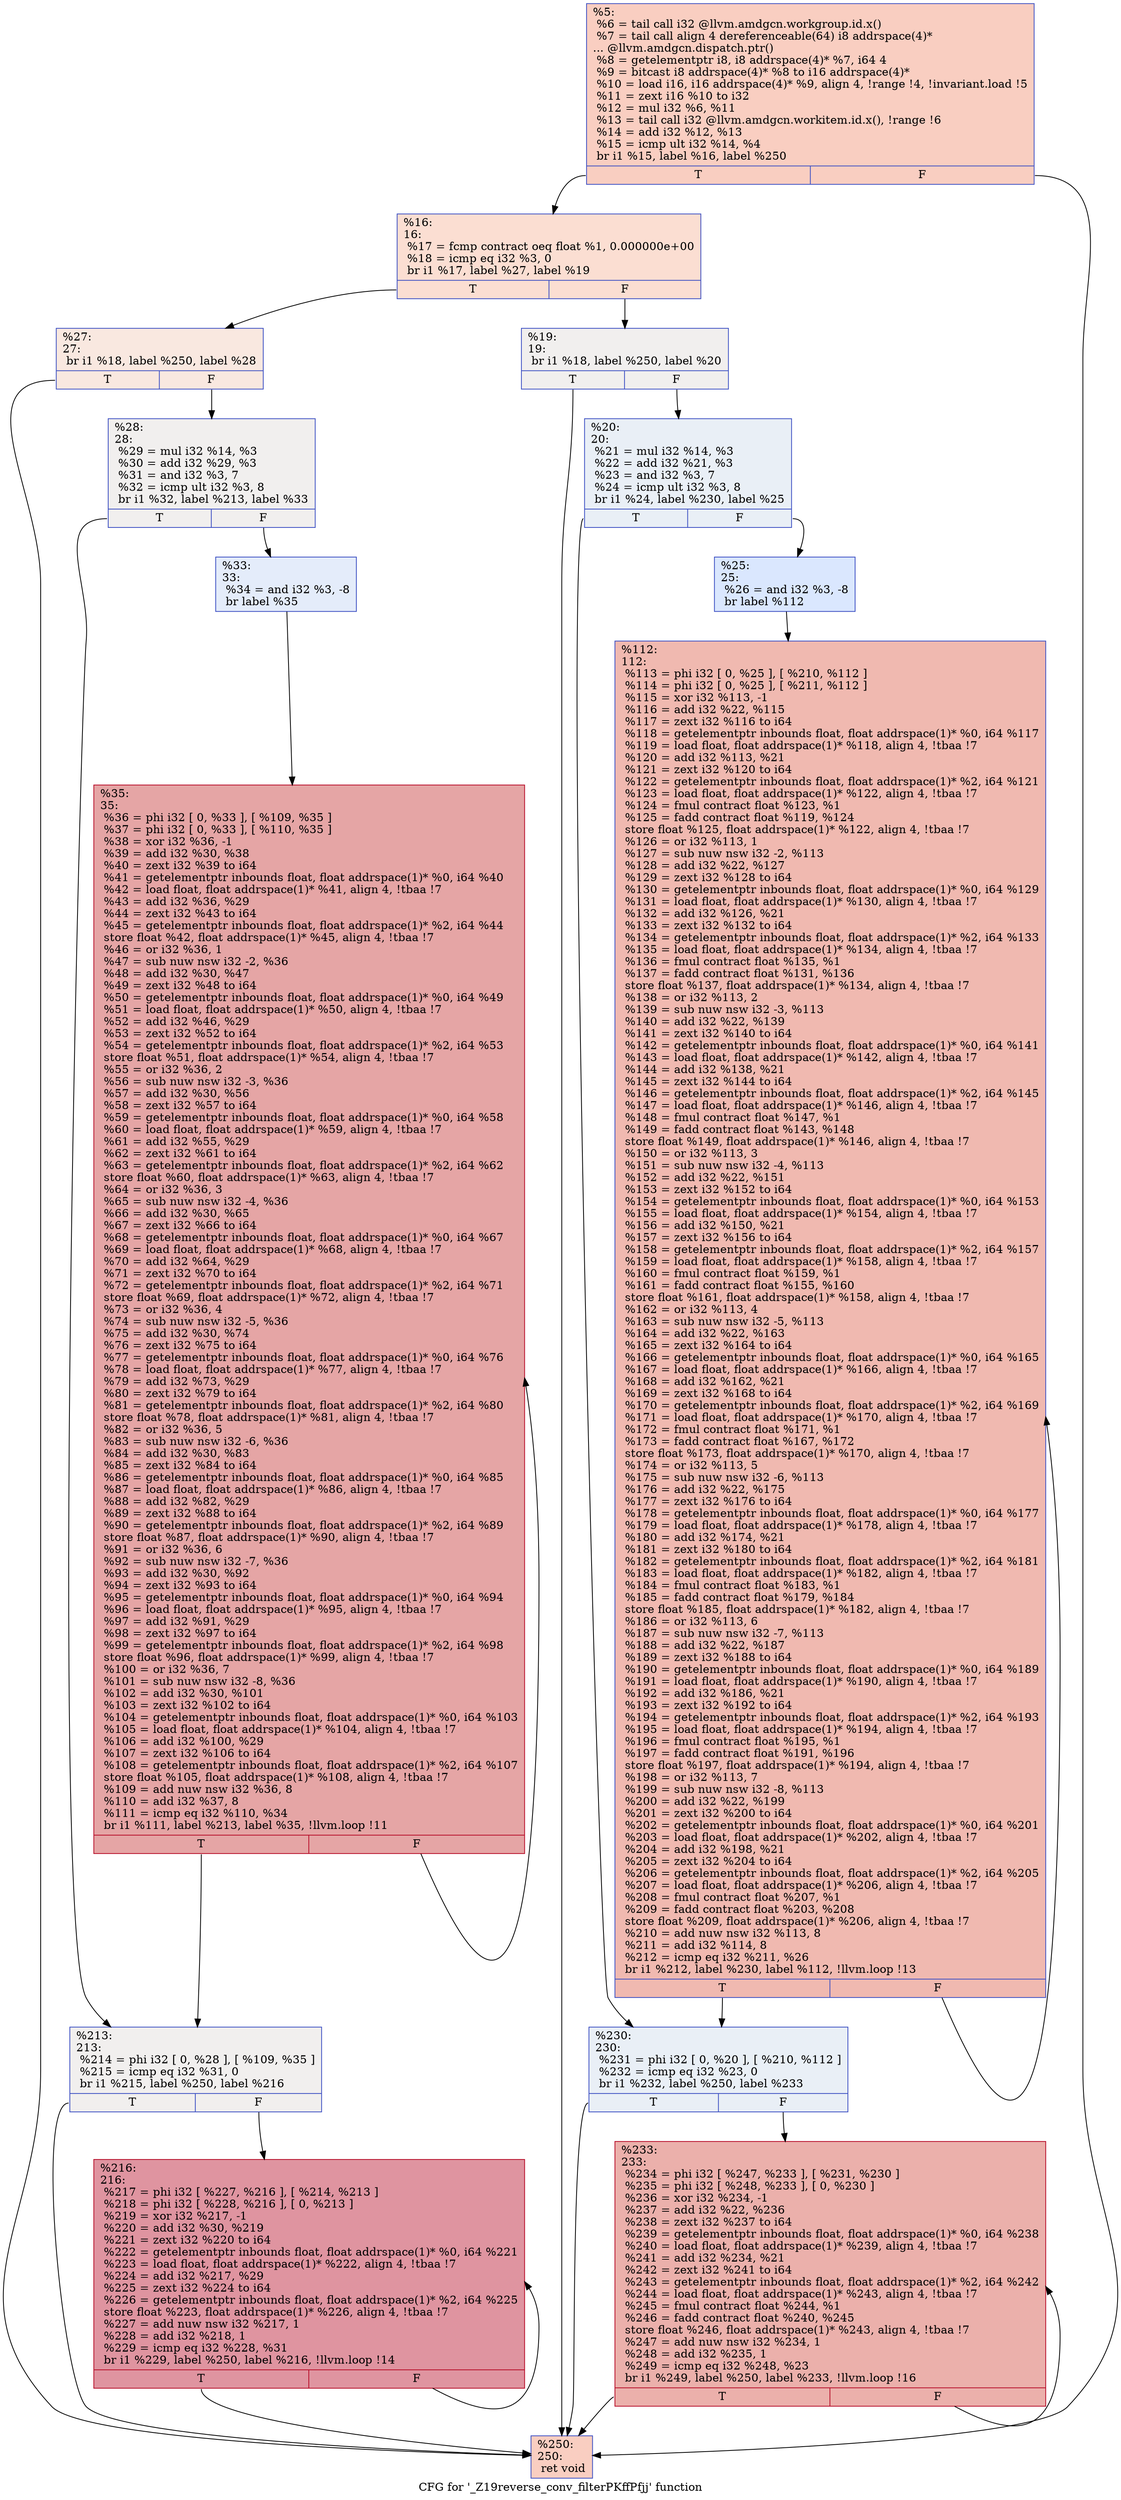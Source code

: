 digraph "CFG for '_Z19reverse_conv_filterPKffPfjj' function" {
	label="CFG for '_Z19reverse_conv_filterPKffPfjj' function";

	Node0x4c44d10 [shape=record,color="#3d50c3ff", style=filled, fillcolor="#f2907270",label="{%5:\l  %6 = tail call i32 @llvm.amdgcn.workgroup.id.x()\l  %7 = tail call align 4 dereferenceable(64) i8 addrspace(4)*\l... @llvm.amdgcn.dispatch.ptr()\l  %8 = getelementptr i8, i8 addrspace(4)* %7, i64 4\l  %9 = bitcast i8 addrspace(4)* %8 to i16 addrspace(4)*\l  %10 = load i16, i16 addrspace(4)* %9, align 4, !range !4, !invariant.load !5\l  %11 = zext i16 %10 to i32\l  %12 = mul i32 %6, %11\l  %13 = tail call i32 @llvm.amdgcn.workitem.id.x(), !range !6\l  %14 = add i32 %12, %13\l  %15 = icmp ult i32 %14, %4\l  br i1 %15, label %16, label %250\l|{<s0>T|<s1>F}}"];
	Node0x4c44d10:s0 -> Node0x4c46bd0;
	Node0x4c44d10:s1 -> Node0x4c46c60;
	Node0x4c46bd0 [shape=record,color="#3d50c3ff", style=filled, fillcolor="#f7b59970",label="{%16:\l16:                                               \l  %17 = fcmp contract oeq float %1, 0.000000e+00\l  %18 = icmp eq i32 %3, 0\l  br i1 %17, label %27, label %19\l|{<s0>T|<s1>F}}"];
	Node0x4c46bd0:s0 -> Node0x4c47950;
	Node0x4c46bd0:s1 -> Node0x4c479e0;
	Node0x4c479e0 [shape=record,color="#3d50c3ff", style=filled, fillcolor="#e0dbd870",label="{%19:\l19:                                               \l  br i1 %18, label %250, label %20\l|{<s0>T|<s1>F}}"];
	Node0x4c479e0:s0 -> Node0x4c46c60;
	Node0x4c479e0:s1 -> Node0x4c47b20;
	Node0x4c47b20 [shape=record,color="#3d50c3ff", style=filled, fillcolor="#cedaeb70",label="{%20:\l20:                                               \l  %21 = mul i32 %14, %3\l  %22 = add i32 %21, %3\l  %23 = and i32 %3, 7\l  %24 = icmp ult i32 %3, 8\l  br i1 %24, label %230, label %25\l|{<s0>T|<s1>F}}"];
	Node0x4c47b20:s0 -> Node0x4c47ec0;
	Node0x4c47b20:s1 -> Node0x4c47f10;
	Node0x4c47f10 [shape=record,color="#3d50c3ff", style=filled, fillcolor="#abc8fd70",label="{%25:\l25:                                               \l  %26 = and i32 %3, -8\l  br label %112\l}"];
	Node0x4c47f10 -> Node0x4c48110;
	Node0x4c47950 [shape=record,color="#3d50c3ff", style=filled, fillcolor="#f1ccb870",label="{%27:\l27:                                               \l  br i1 %18, label %250, label %28\l|{<s0>T|<s1>F}}"];
	Node0x4c47950:s0 -> Node0x4c46c60;
	Node0x4c47950:s1 -> Node0x4c481d0;
	Node0x4c481d0 [shape=record,color="#3d50c3ff", style=filled, fillcolor="#e0dbd870",label="{%28:\l28:                                               \l  %29 = mul i32 %14, %3\l  %30 = add i32 %29, %3\l  %31 = and i32 %3, 7\l  %32 = icmp ult i32 %3, 8\l  br i1 %32, label %213, label %33\l|{<s0>T|<s1>F}}"];
	Node0x4c481d0:s0 -> Node0x4c46da0;
	Node0x4c481d0:s1 -> Node0x4c46df0;
	Node0x4c46df0 [shape=record,color="#3d50c3ff", style=filled, fillcolor="#c1d4f470",label="{%33:\l33:                                               \l  %34 = and i32 %3, -8\l  br label %35\l}"];
	Node0x4c46df0 -> Node0x4c48860;
	Node0x4c48860 [shape=record,color="#b70d28ff", style=filled, fillcolor="#c5333470",label="{%35:\l35:                                               \l  %36 = phi i32 [ 0, %33 ], [ %109, %35 ]\l  %37 = phi i32 [ 0, %33 ], [ %110, %35 ]\l  %38 = xor i32 %36, -1\l  %39 = add i32 %30, %38\l  %40 = zext i32 %39 to i64\l  %41 = getelementptr inbounds float, float addrspace(1)* %0, i64 %40\l  %42 = load float, float addrspace(1)* %41, align 4, !tbaa !7\l  %43 = add i32 %36, %29\l  %44 = zext i32 %43 to i64\l  %45 = getelementptr inbounds float, float addrspace(1)* %2, i64 %44\l  store float %42, float addrspace(1)* %45, align 4, !tbaa !7\l  %46 = or i32 %36, 1\l  %47 = sub nuw nsw i32 -2, %36\l  %48 = add i32 %30, %47\l  %49 = zext i32 %48 to i64\l  %50 = getelementptr inbounds float, float addrspace(1)* %0, i64 %49\l  %51 = load float, float addrspace(1)* %50, align 4, !tbaa !7\l  %52 = add i32 %46, %29\l  %53 = zext i32 %52 to i64\l  %54 = getelementptr inbounds float, float addrspace(1)* %2, i64 %53\l  store float %51, float addrspace(1)* %54, align 4, !tbaa !7\l  %55 = or i32 %36, 2\l  %56 = sub nuw nsw i32 -3, %36\l  %57 = add i32 %30, %56\l  %58 = zext i32 %57 to i64\l  %59 = getelementptr inbounds float, float addrspace(1)* %0, i64 %58\l  %60 = load float, float addrspace(1)* %59, align 4, !tbaa !7\l  %61 = add i32 %55, %29\l  %62 = zext i32 %61 to i64\l  %63 = getelementptr inbounds float, float addrspace(1)* %2, i64 %62\l  store float %60, float addrspace(1)* %63, align 4, !tbaa !7\l  %64 = or i32 %36, 3\l  %65 = sub nuw nsw i32 -4, %36\l  %66 = add i32 %30, %65\l  %67 = zext i32 %66 to i64\l  %68 = getelementptr inbounds float, float addrspace(1)* %0, i64 %67\l  %69 = load float, float addrspace(1)* %68, align 4, !tbaa !7\l  %70 = add i32 %64, %29\l  %71 = zext i32 %70 to i64\l  %72 = getelementptr inbounds float, float addrspace(1)* %2, i64 %71\l  store float %69, float addrspace(1)* %72, align 4, !tbaa !7\l  %73 = or i32 %36, 4\l  %74 = sub nuw nsw i32 -5, %36\l  %75 = add i32 %30, %74\l  %76 = zext i32 %75 to i64\l  %77 = getelementptr inbounds float, float addrspace(1)* %0, i64 %76\l  %78 = load float, float addrspace(1)* %77, align 4, !tbaa !7\l  %79 = add i32 %73, %29\l  %80 = zext i32 %79 to i64\l  %81 = getelementptr inbounds float, float addrspace(1)* %2, i64 %80\l  store float %78, float addrspace(1)* %81, align 4, !tbaa !7\l  %82 = or i32 %36, 5\l  %83 = sub nuw nsw i32 -6, %36\l  %84 = add i32 %30, %83\l  %85 = zext i32 %84 to i64\l  %86 = getelementptr inbounds float, float addrspace(1)* %0, i64 %85\l  %87 = load float, float addrspace(1)* %86, align 4, !tbaa !7\l  %88 = add i32 %82, %29\l  %89 = zext i32 %88 to i64\l  %90 = getelementptr inbounds float, float addrspace(1)* %2, i64 %89\l  store float %87, float addrspace(1)* %90, align 4, !tbaa !7\l  %91 = or i32 %36, 6\l  %92 = sub nuw nsw i32 -7, %36\l  %93 = add i32 %30, %92\l  %94 = zext i32 %93 to i64\l  %95 = getelementptr inbounds float, float addrspace(1)* %0, i64 %94\l  %96 = load float, float addrspace(1)* %95, align 4, !tbaa !7\l  %97 = add i32 %91, %29\l  %98 = zext i32 %97 to i64\l  %99 = getelementptr inbounds float, float addrspace(1)* %2, i64 %98\l  store float %96, float addrspace(1)* %99, align 4, !tbaa !7\l  %100 = or i32 %36, 7\l  %101 = sub nuw nsw i32 -8, %36\l  %102 = add i32 %30, %101\l  %103 = zext i32 %102 to i64\l  %104 = getelementptr inbounds float, float addrspace(1)* %0, i64 %103\l  %105 = load float, float addrspace(1)* %104, align 4, !tbaa !7\l  %106 = add i32 %100, %29\l  %107 = zext i32 %106 to i64\l  %108 = getelementptr inbounds float, float addrspace(1)* %2, i64 %107\l  store float %105, float addrspace(1)* %108, align 4, !tbaa !7\l  %109 = add nuw nsw i32 %36, 8\l  %110 = add i32 %37, 8\l  %111 = icmp eq i32 %110, %34\l  br i1 %111, label %213, label %35, !llvm.loop !11\l|{<s0>T|<s1>F}}"];
	Node0x4c48860:s0 -> Node0x4c46da0;
	Node0x4c48860:s1 -> Node0x4c48860;
	Node0x4c48110 [shape=record,color="#3d50c3ff", style=filled, fillcolor="#de614d70",label="{%112:\l112:                                              \l  %113 = phi i32 [ 0, %25 ], [ %210, %112 ]\l  %114 = phi i32 [ 0, %25 ], [ %211, %112 ]\l  %115 = xor i32 %113, -1\l  %116 = add i32 %22, %115\l  %117 = zext i32 %116 to i64\l  %118 = getelementptr inbounds float, float addrspace(1)* %0, i64 %117\l  %119 = load float, float addrspace(1)* %118, align 4, !tbaa !7\l  %120 = add i32 %113, %21\l  %121 = zext i32 %120 to i64\l  %122 = getelementptr inbounds float, float addrspace(1)* %2, i64 %121\l  %123 = load float, float addrspace(1)* %122, align 4, !tbaa !7\l  %124 = fmul contract float %123, %1\l  %125 = fadd contract float %119, %124\l  store float %125, float addrspace(1)* %122, align 4, !tbaa !7\l  %126 = or i32 %113, 1\l  %127 = sub nuw nsw i32 -2, %113\l  %128 = add i32 %22, %127\l  %129 = zext i32 %128 to i64\l  %130 = getelementptr inbounds float, float addrspace(1)* %0, i64 %129\l  %131 = load float, float addrspace(1)* %130, align 4, !tbaa !7\l  %132 = add i32 %126, %21\l  %133 = zext i32 %132 to i64\l  %134 = getelementptr inbounds float, float addrspace(1)* %2, i64 %133\l  %135 = load float, float addrspace(1)* %134, align 4, !tbaa !7\l  %136 = fmul contract float %135, %1\l  %137 = fadd contract float %131, %136\l  store float %137, float addrspace(1)* %134, align 4, !tbaa !7\l  %138 = or i32 %113, 2\l  %139 = sub nuw nsw i32 -3, %113\l  %140 = add i32 %22, %139\l  %141 = zext i32 %140 to i64\l  %142 = getelementptr inbounds float, float addrspace(1)* %0, i64 %141\l  %143 = load float, float addrspace(1)* %142, align 4, !tbaa !7\l  %144 = add i32 %138, %21\l  %145 = zext i32 %144 to i64\l  %146 = getelementptr inbounds float, float addrspace(1)* %2, i64 %145\l  %147 = load float, float addrspace(1)* %146, align 4, !tbaa !7\l  %148 = fmul contract float %147, %1\l  %149 = fadd contract float %143, %148\l  store float %149, float addrspace(1)* %146, align 4, !tbaa !7\l  %150 = or i32 %113, 3\l  %151 = sub nuw nsw i32 -4, %113\l  %152 = add i32 %22, %151\l  %153 = zext i32 %152 to i64\l  %154 = getelementptr inbounds float, float addrspace(1)* %0, i64 %153\l  %155 = load float, float addrspace(1)* %154, align 4, !tbaa !7\l  %156 = add i32 %150, %21\l  %157 = zext i32 %156 to i64\l  %158 = getelementptr inbounds float, float addrspace(1)* %2, i64 %157\l  %159 = load float, float addrspace(1)* %158, align 4, !tbaa !7\l  %160 = fmul contract float %159, %1\l  %161 = fadd contract float %155, %160\l  store float %161, float addrspace(1)* %158, align 4, !tbaa !7\l  %162 = or i32 %113, 4\l  %163 = sub nuw nsw i32 -5, %113\l  %164 = add i32 %22, %163\l  %165 = zext i32 %164 to i64\l  %166 = getelementptr inbounds float, float addrspace(1)* %0, i64 %165\l  %167 = load float, float addrspace(1)* %166, align 4, !tbaa !7\l  %168 = add i32 %162, %21\l  %169 = zext i32 %168 to i64\l  %170 = getelementptr inbounds float, float addrspace(1)* %2, i64 %169\l  %171 = load float, float addrspace(1)* %170, align 4, !tbaa !7\l  %172 = fmul contract float %171, %1\l  %173 = fadd contract float %167, %172\l  store float %173, float addrspace(1)* %170, align 4, !tbaa !7\l  %174 = or i32 %113, 5\l  %175 = sub nuw nsw i32 -6, %113\l  %176 = add i32 %22, %175\l  %177 = zext i32 %176 to i64\l  %178 = getelementptr inbounds float, float addrspace(1)* %0, i64 %177\l  %179 = load float, float addrspace(1)* %178, align 4, !tbaa !7\l  %180 = add i32 %174, %21\l  %181 = zext i32 %180 to i64\l  %182 = getelementptr inbounds float, float addrspace(1)* %2, i64 %181\l  %183 = load float, float addrspace(1)* %182, align 4, !tbaa !7\l  %184 = fmul contract float %183, %1\l  %185 = fadd contract float %179, %184\l  store float %185, float addrspace(1)* %182, align 4, !tbaa !7\l  %186 = or i32 %113, 6\l  %187 = sub nuw nsw i32 -7, %113\l  %188 = add i32 %22, %187\l  %189 = zext i32 %188 to i64\l  %190 = getelementptr inbounds float, float addrspace(1)* %0, i64 %189\l  %191 = load float, float addrspace(1)* %190, align 4, !tbaa !7\l  %192 = add i32 %186, %21\l  %193 = zext i32 %192 to i64\l  %194 = getelementptr inbounds float, float addrspace(1)* %2, i64 %193\l  %195 = load float, float addrspace(1)* %194, align 4, !tbaa !7\l  %196 = fmul contract float %195, %1\l  %197 = fadd contract float %191, %196\l  store float %197, float addrspace(1)* %194, align 4, !tbaa !7\l  %198 = or i32 %113, 7\l  %199 = sub nuw nsw i32 -8, %113\l  %200 = add i32 %22, %199\l  %201 = zext i32 %200 to i64\l  %202 = getelementptr inbounds float, float addrspace(1)* %0, i64 %201\l  %203 = load float, float addrspace(1)* %202, align 4, !tbaa !7\l  %204 = add i32 %198, %21\l  %205 = zext i32 %204 to i64\l  %206 = getelementptr inbounds float, float addrspace(1)* %2, i64 %205\l  %207 = load float, float addrspace(1)* %206, align 4, !tbaa !7\l  %208 = fmul contract float %207, %1\l  %209 = fadd contract float %203, %208\l  store float %209, float addrspace(1)* %206, align 4, !tbaa !7\l  %210 = add nuw nsw i32 %113, 8\l  %211 = add i32 %114, 8\l  %212 = icmp eq i32 %211, %26\l  br i1 %212, label %230, label %112, !llvm.loop !13\l|{<s0>T|<s1>F}}"];
	Node0x4c48110:s0 -> Node0x4c47ec0;
	Node0x4c48110:s1 -> Node0x4c48110;
	Node0x4c46da0 [shape=record,color="#3d50c3ff", style=filled, fillcolor="#e0dbd870",label="{%213:\l213:                                              \l  %214 = phi i32 [ 0, %28 ], [ %109, %35 ]\l  %215 = icmp eq i32 %31, 0\l  br i1 %215, label %250, label %216\l|{<s0>T|<s1>F}}"];
	Node0x4c46da0:s0 -> Node0x4c46c60;
	Node0x4c46da0:s1 -> Node0x4c50590;
	Node0x4c50590 [shape=record,color="#b70d28ff", style=filled, fillcolor="#b70d2870",label="{%216:\l216:                                              \l  %217 = phi i32 [ %227, %216 ], [ %214, %213 ]\l  %218 = phi i32 [ %228, %216 ], [ 0, %213 ]\l  %219 = xor i32 %217, -1\l  %220 = add i32 %30, %219\l  %221 = zext i32 %220 to i64\l  %222 = getelementptr inbounds float, float addrspace(1)* %0, i64 %221\l  %223 = load float, float addrspace(1)* %222, align 4, !tbaa !7\l  %224 = add i32 %217, %29\l  %225 = zext i32 %224 to i64\l  %226 = getelementptr inbounds float, float addrspace(1)* %2, i64 %225\l  store float %223, float addrspace(1)* %226, align 4, !tbaa !7\l  %227 = add nuw nsw i32 %217, 1\l  %228 = add i32 %218, 1\l  %229 = icmp eq i32 %228, %31\l  br i1 %229, label %250, label %216, !llvm.loop !14\l|{<s0>T|<s1>F}}"];
	Node0x4c50590:s0 -> Node0x4c46c60;
	Node0x4c50590:s1 -> Node0x4c50590;
	Node0x4c47ec0 [shape=record,color="#3d50c3ff", style=filled, fillcolor="#cedaeb70",label="{%230:\l230:                                              \l  %231 = phi i32 [ 0, %20 ], [ %210, %112 ]\l  %232 = icmp eq i32 %23, 0\l  br i1 %232, label %250, label %233\l|{<s0>T|<s1>F}}"];
	Node0x4c47ec0:s0 -> Node0x4c46c60;
	Node0x4c47ec0:s1 -> Node0x4c51160;
	Node0x4c51160 [shape=record,color="#b70d28ff", style=filled, fillcolor="#d24b4070",label="{%233:\l233:                                              \l  %234 = phi i32 [ %247, %233 ], [ %231, %230 ]\l  %235 = phi i32 [ %248, %233 ], [ 0, %230 ]\l  %236 = xor i32 %234, -1\l  %237 = add i32 %22, %236\l  %238 = zext i32 %237 to i64\l  %239 = getelementptr inbounds float, float addrspace(1)* %0, i64 %238\l  %240 = load float, float addrspace(1)* %239, align 4, !tbaa !7\l  %241 = add i32 %234, %21\l  %242 = zext i32 %241 to i64\l  %243 = getelementptr inbounds float, float addrspace(1)* %2, i64 %242\l  %244 = load float, float addrspace(1)* %243, align 4, !tbaa !7\l  %245 = fmul contract float %244, %1\l  %246 = fadd contract float %240, %245\l  store float %246, float addrspace(1)* %243, align 4, !tbaa !7\l  %247 = add nuw nsw i32 %234, 1\l  %248 = add i32 %235, 1\l  %249 = icmp eq i32 %248, %23\l  br i1 %249, label %250, label %233, !llvm.loop !16\l|{<s0>T|<s1>F}}"];
	Node0x4c51160:s0 -> Node0x4c46c60;
	Node0x4c51160:s1 -> Node0x4c51160;
	Node0x4c46c60 [shape=record,color="#3d50c3ff", style=filled, fillcolor="#f2907270",label="{%250:\l250:                                              \l  ret void\l}"];
}
